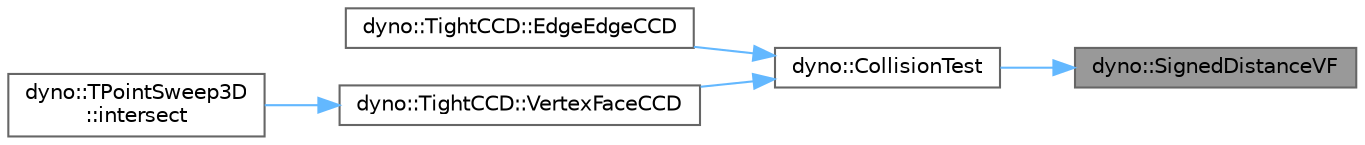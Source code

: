 digraph "dyno::SignedDistanceVF"
{
 // LATEX_PDF_SIZE
  bgcolor="transparent";
  edge [fontname=Helvetica,fontsize=10,labelfontname=Helvetica,labelfontsize=10];
  node [fontname=Helvetica,fontsize=10,shape=box,height=0.2,width=0.4];
  rankdir="RL";
  Node1 [id="Node000001",label="dyno::SignedDistanceVF",height=0.2,width=0.4,color="gray40", fillcolor="grey60", style="filled", fontcolor="black",tooltip=" "];
  Node1 -> Node2 [id="edge1_Node000001_Node000002",dir="back",color="steelblue1",style="solid",tooltip=" "];
  Node2 [id="Node000002",label="dyno::CollisionTest",height=0.2,width=0.4,color="grey40", fillcolor="white", style="filled",URL="$namespacedyno.html#af1897d3b55f5dce9c81f21e3e772440b",tooltip=" "];
  Node2 -> Node3 [id="edge2_Node000002_Node000003",dir="back",color="steelblue1",style="solid",tooltip=" "];
  Node3 [id="Node000003",label="dyno::TightCCD::EdgeEdgeCCD",height=0.2,width=0.4,color="grey40", fillcolor="white", style="filled",URL="$classdyno_1_1_tight_c_c_d.html#a491ab7991eb0793aac6ddefc479cde90",tooltip="Do a continuous collision detection between two edges."];
  Node2 -> Node4 [id="edge3_Node000002_Node000004",dir="back",color="steelblue1",style="solid",tooltip=" "];
  Node4 [id="Node000004",label="dyno::TightCCD::VertexFaceCCD",height=0.2,width=0.4,color="grey40", fillcolor="white", style="filled",URL="$classdyno_1_1_tight_c_c_d.html#a63ee91c9e25f677d0631ce303e310a95",tooltip="Do a continuous collision detection between a vertex and a triangle."];
  Node4 -> Node5 [id="edge4_Node000004_Node000005",dir="back",color="steelblue1",style="solid",tooltip=" "];
  Node5 [id="Node000005",label="dyno::TPointSweep3D\l::intersect",height=0.2,width=0.4,color="grey40", fillcolor="white", style="filled",URL="$classdyno_1_1_t_point_sweep3_d.html#a8d3f0ee4cb9c7304c983c5d9b4a46911",tooltip="Calculate the possible intersection for a moving point and a moving triangle. We assume both the poin..."];
}
